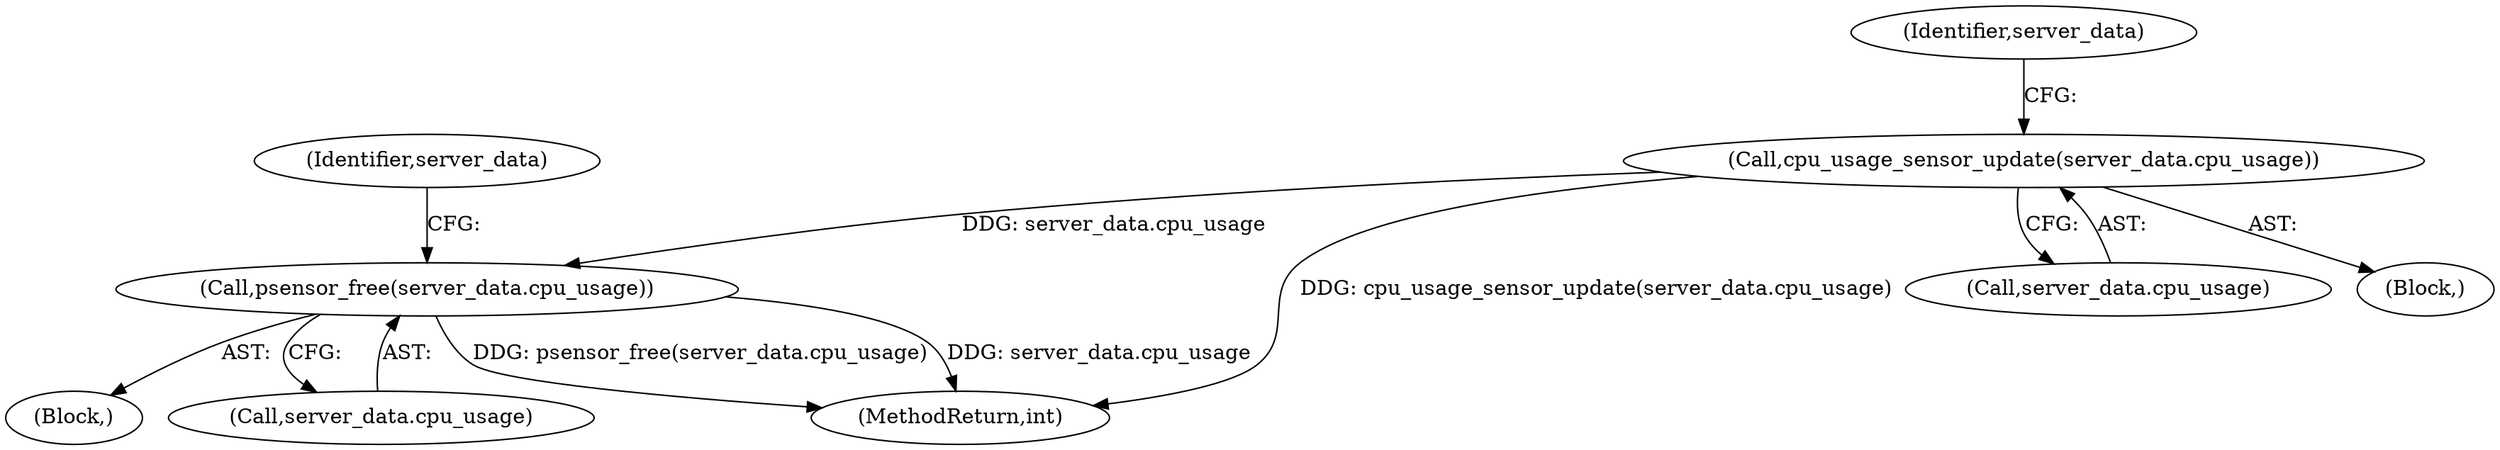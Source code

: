 digraph "0_wpitchoune_8b10426dcc0246c1712a99460dd470dcb1cc4d9c_0@API" {
"1000414" [label="(Call,psensor_free(server_data.cpu_usage))"];
"1000382" [label="(Call,cpu_usage_sensor_update(server_data.cpu_usage))"];
"1000383" [label="(Call,server_data.cpu_usage)"];
"1000373" [label="(Block,)"];
"1000388" [label="(Identifier,server_data)"];
"1000104" [label="(Block,)"];
"1000382" [label="(Call,cpu_usage_sensor_update(server_data.cpu_usage))"];
"1000420" [label="(Identifier,server_data)"];
"1000414" [label="(Call,psensor_free(server_data.cpu_usage))"];
"1000415" [label="(Call,server_data.cpu_usage)"];
"1000432" [label="(MethodReturn,int)"];
"1000414" -> "1000104"  [label="AST: "];
"1000414" -> "1000415"  [label="CFG: "];
"1000415" -> "1000414"  [label="AST: "];
"1000420" -> "1000414"  [label="CFG: "];
"1000414" -> "1000432"  [label="DDG: psensor_free(server_data.cpu_usage)"];
"1000414" -> "1000432"  [label="DDG: server_data.cpu_usage"];
"1000382" -> "1000414"  [label="DDG: server_data.cpu_usage"];
"1000382" -> "1000373"  [label="AST: "];
"1000382" -> "1000383"  [label="CFG: "];
"1000383" -> "1000382"  [label="AST: "];
"1000388" -> "1000382"  [label="CFG: "];
"1000382" -> "1000432"  [label="DDG: cpu_usage_sensor_update(server_data.cpu_usage)"];
}
